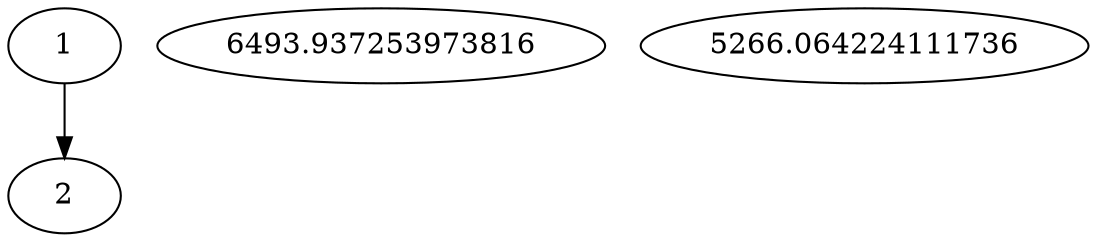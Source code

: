 digraph "G" {
1 [attr="{'foo': 5, 'baz': 4}"];
2 [attr="{'foo': 'a', 'baz': 'c'}"];
"6493.937253973816" [attr="{}"];
"5266.064224111736" [attr="{}"];
1 -> 2  [key=0];
}
